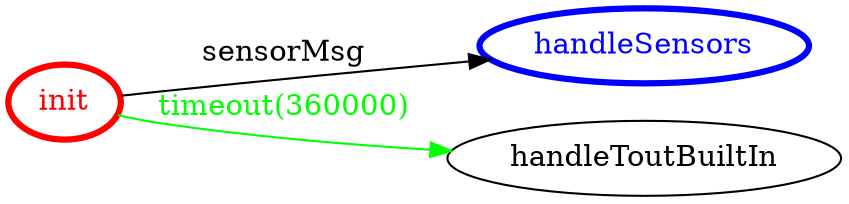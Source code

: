 /*
*
* A GraphViz DOT FSM description 
* Please use a GraphViz visualizer (like http://www.webgraphviz.com)
*  
*/

digraph finite_state_machine {
	rankdir=LR
	size="8,5"
	
	init [ color = red ][ fontcolor = red ][ penwidth = 3 ]
	handleSensors [ color = blue ][ fontcolor = blue ][ penwidth = 3 ]
	
	init -> handleToutBuiltIn [ label = "timeout(360000)" ][ color = green ][ fontcolor = green ]
	init -> handleSensors [ label = "sensorMsg" ][ color = black ][ fontcolor = black ]
}
